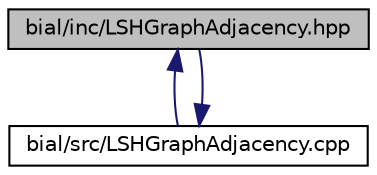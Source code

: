 digraph "bial/inc/LSHGraphAdjacency.hpp"
{
  edge [fontname="Helvetica",fontsize="10",labelfontname="Helvetica",labelfontsize="10"];
  node [fontname="Helvetica",fontsize="10",shape=record];
  Node1 [label="bial/inc/LSHGraphAdjacency.hpp",height=0.2,width=0.4,color="black", fillcolor="grey75", style="filled", fontcolor="black"];
  Node1 -> Node2 [dir="back",color="midnightblue",fontsize="10",style="solid",fontname="Helvetica"];
  Node2 [label="bial/src/LSHGraphAdjacency.cpp",height=0.2,width=0.4,color="black", fillcolor="white", style="filled",URL="$_l_s_h_graph_adjacency_8cpp.html"];
  Node2 -> Node1 [dir="back",color="midnightblue",fontsize="10",style="solid",fontname="Helvetica"];
}
